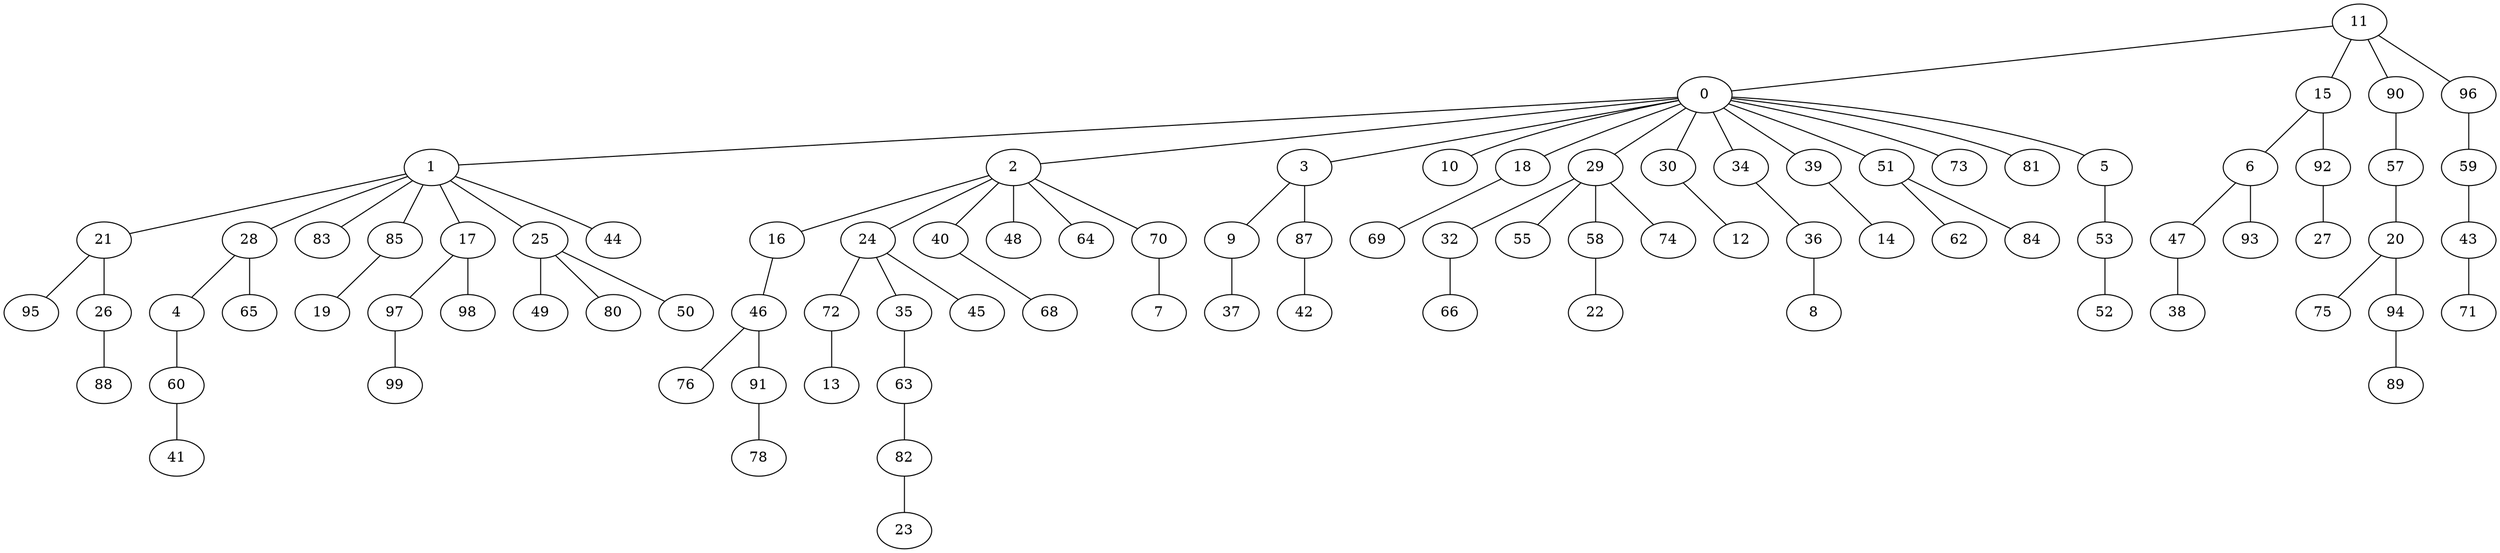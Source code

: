 graph G {
  11;
  0;
  15;
  90;
  96;
  1;
  2;
  3;
  10;
  18;
  29;
  30;
  34;
  39;
  51;
  73;
  81;
  5;
  6;
  92;
  57;
  59;
  21;
  28;
  83;
  85;
  17;
  25;
  44;
  16;
  24;
  40;
  48;
  64;
  70;
  9;
  87;
  69;
  32;
  55;
  58;
  74;
  12;
  36;
  14;
  62;
  84;
  53;
  47;
  93;
  27;
  20;
  43;
  95;
  26;
  4;
  65;
  19;
  97;
  98;
  49;
  80;
  50;
  46;
  72;
  35;
  45;
  68;
  7;
  37;
  42;
  66;
  22;
  8;
  52;
  38;
  75;
  94;
  71;
  88;
  60;
  99;
  76;
  91;
  13;
  63;
  89;
  41;
  78;
  82;
  23;
   11 -- 0;
   11 -- 15;
   11 -- 90;
   11 -- 96;
   0 -- 1;
   0 -- 2;
   0 -- 3;
   0 -- 10;
   0 -- 18;
   0 -- 29;
   0 -- 30;
   0 -- 34;
   0 -- 39;
   0 -- 51;
   0 -- 73;
   0 -- 81;
   0 -- 5;
   15 -- 6;
   15 -- 92;
   90 -- 57;
   96 -- 59;
   1 -- 21;
   1 -- 28;
   1 -- 83;
   1 -- 85;
   1 -- 17;
   1 -- 25;
   1 -- 44;
   2 -- 16;
   2 -- 24;
   2 -- 40;
   2 -- 48;
   2 -- 64;
   2 -- 70;
   3 -- 9;
   3 -- 87;
   18 -- 69;
   29 -- 32;
   29 -- 55;
   29 -- 58;
   29 -- 74;
   30 -- 12;
   34 -- 36;
   39 -- 14;
   51 -- 62;
   51 -- 84;
   5 -- 53;
   6 -- 47;
   6 -- 93;
   92 -- 27;
   57 -- 20;
   59 -- 43;
   21 -- 95;
   21 -- 26;
   28 -- 4;
   28 -- 65;
   85 -- 19;
   17 -- 97;
   17 -- 98;
   25 -- 49;
   25 -- 80;
   25 -- 50;
   16 -- 46;
   24 -- 72;
   24 -- 35;
   24 -- 45;
   40 -- 68;
   70 -- 7;
   9 -- 37;
   87 -- 42;
   32 -- 66;
   58 -- 22;
   36 -- 8;
   53 -- 52;
   47 -- 38;
   20 -- 75;
   20 -- 94;
   43 -- 71;
   26 -- 88;
   4 -- 60;
   97 -- 99;
   46 -- 76;
   46 -- 91;
   72 -- 13;
   35 -- 63;
   94 -- 89;
   60 -- 41;
   91 -- 78;
   63 -- 82;
   82 -- 23;
}
